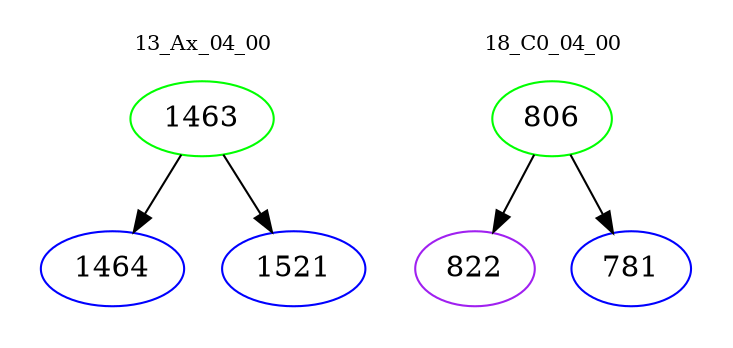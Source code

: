 digraph{
subgraph cluster_0 {
color = white
label = "13_Ax_04_00";
fontsize=10;
T0_1463 [label="1463", color="green"]
T0_1463 -> T0_1464 [color="black"]
T0_1464 [label="1464", color="blue"]
T0_1463 -> T0_1521 [color="black"]
T0_1521 [label="1521", color="blue"]
}
subgraph cluster_1 {
color = white
label = "18_C0_04_00";
fontsize=10;
T1_806 [label="806", color="green"]
T1_806 -> T1_822 [color="black"]
T1_822 [label="822", color="purple"]
T1_806 -> T1_781 [color="black"]
T1_781 [label="781", color="blue"]
}
}
